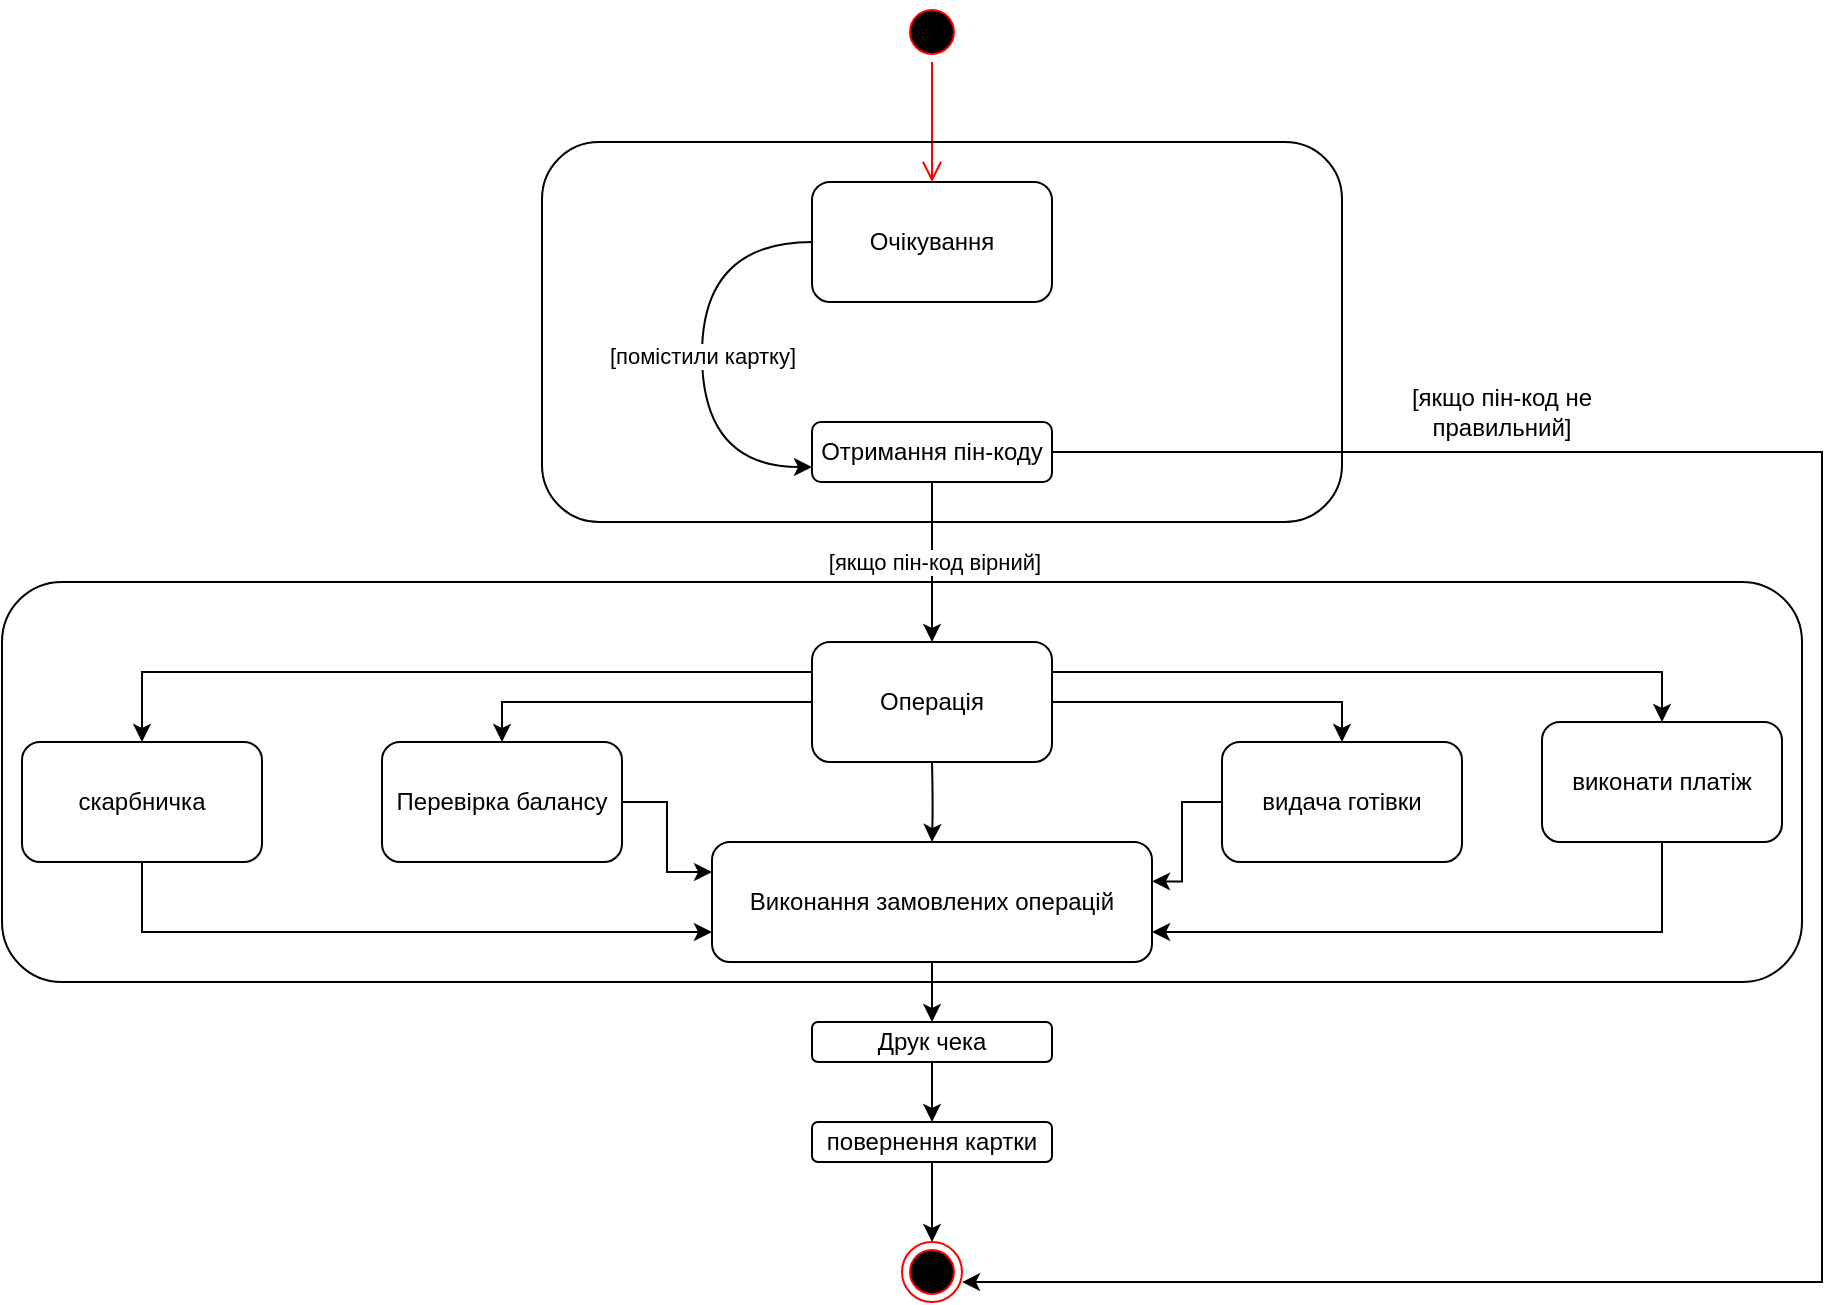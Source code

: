 <mxfile version="19.0.0" type="device"><diagram id="vlszmJYtNH9x25WpYUg0" name="Сторінка-1"><mxGraphModel dx="1422" dy="875" grid="1" gridSize="10" guides="1" tooltips="1" connect="1" arrows="1" fold="1" page="1" pageScale="1" pageWidth="1169" pageHeight="1654" math="0" shadow="0"><root><mxCell id="0"/><mxCell id="1" parent="0"/><mxCell id="hcxHGAvizo0yOsx4dmLg-1" value="" style="ellipse;html=1;shape=startState;fillColor=#000000;strokeColor=#ff0000;" parent="1" vertex="1"><mxGeometry x="500" y="80" width="30" height="30" as="geometry"/></mxCell><mxCell id="hcxHGAvizo0yOsx4dmLg-2" value="" style="edgeStyle=orthogonalEdgeStyle;html=1;verticalAlign=bottom;endArrow=open;endSize=8;strokeColor=#ff0000;rounded=0;" parent="1" source="hcxHGAvizo0yOsx4dmLg-1" edge="1"><mxGeometry relative="1" as="geometry"><mxPoint x="515" y="170" as="targetPoint"/></mxGeometry></mxCell><mxCell id="hcxHGAvizo0yOsx4dmLg-6" value="[помістили картку]" style="edgeStyle=orthogonalEdgeStyle;rounded=0;orthogonalLoop=1;jettySize=auto;html=1;entryX=0;entryY=0.75;entryDx=0;entryDy=0;exitX=0;exitY=0.5;exitDx=0;exitDy=0;curved=1;" parent="1" source="hcxHGAvizo0yOsx4dmLg-3" target="hcxHGAvizo0yOsx4dmLg-4" edge="1"><mxGeometry relative="1" as="geometry"><Array as="points"><mxPoint x="400" y="200"/><mxPoint x="400" y="313"/></Array></mxGeometry></mxCell><mxCell id="hcxHGAvizo0yOsx4dmLg-3" value="Очікування" style="rounded=1;whiteSpace=wrap;html=1;" parent="1" vertex="1"><mxGeometry x="455" y="170" width="120" height="60" as="geometry"/></mxCell><mxCell id="hcxHGAvizo0yOsx4dmLg-7" value="[якщо пін-код вірний]" style="edgeStyle=orthogonalEdgeStyle;curved=1;rounded=0;orthogonalLoop=1;jettySize=auto;html=1;" parent="1" source="hcxHGAvizo0yOsx4dmLg-4" edge="1"><mxGeometry relative="1" as="geometry"><mxPoint x="515" y="400" as="targetPoint"/></mxGeometry></mxCell><mxCell id="hcxHGAvizo0yOsx4dmLg-32" style="edgeStyle=orthogonalEdgeStyle;rounded=0;orthogonalLoop=1;jettySize=auto;html=1;entryX=1;entryY=0.667;entryDx=0;entryDy=0;entryPerimeter=0;" parent="1" source="hcxHGAvizo0yOsx4dmLg-4" target="hcxHGAvizo0yOsx4dmLg-28" edge="1"><mxGeometry relative="1" as="geometry"><Array as="points"><mxPoint x="960" y="305"/><mxPoint x="960" y="720"/></Array></mxGeometry></mxCell><mxCell id="hcxHGAvizo0yOsx4dmLg-4" value="Отримання пін-коду" style="rounded=1;whiteSpace=wrap;html=1;" parent="1" vertex="1"><mxGeometry x="455" y="290" width="120" height="30" as="geometry"/></mxCell><mxCell id="hcxHGAvizo0yOsx4dmLg-5" style="edgeStyle=orthogonalEdgeStyle;rounded=0;orthogonalLoop=1;jettySize=auto;html=1;exitX=0.5;exitY=1;exitDx=0;exitDy=0;" parent="1" source="hcxHGAvizo0yOsx4dmLg-4" target="hcxHGAvizo0yOsx4dmLg-4" edge="1"><mxGeometry relative="1" as="geometry"/></mxCell><mxCell id="hcxHGAvizo0yOsx4dmLg-23" style="edgeStyle=orthogonalEdgeStyle;curved=1;rounded=0;orthogonalLoop=1;jettySize=auto;html=1;entryX=0.5;entryY=0;entryDx=0;entryDy=0;" parent="1" target="hcxHGAvizo0yOsx4dmLg-21" edge="1"><mxGeometry relative="1" as="geometry"><mxPoint x="515" y="460" as="sourcePoint"/></mxGeometry></mxCell><mxCell id="hcxHGAvizo0yOsx4dmLg-25" style="edgeStyle=orthogonalEdgeStyle;curved=1;rounded=0;orthogonalLoop=1;jettySize=auto;html=1;entryX=0.5;entryY=0;entryDx=0;entryDy=0;" parent="1" source="hcxHGAvizo0yOsx4dmLg-21" target="hcxHGAvizo0yOsx4dmLg-24" edge="1"><mxGeometry relative="1" as="geometry"/></mxCell><mxCell id="hcxHGAvizo0yOsx4dmLg-21" value="Виконання замовлених операцій" style="rounded=1;whiteSpace=wrap;html=1;" parent="1" vertex="1"><mxGeometry x="405" y="500" width="220" height="60" as="geometry"/></mxCell><mxCell id="hcxHGAvizo0yOsx4dmLg-27" style="edgeStyle=orthogonalEdgeStyle;curved=1;rounded=0;orthogonalLoop=1;jettySize=auto;html=1;entryX=0.5;entryY=0;entryDx=0;entryDy=0;" parent="1" source="hcxHGAvizo0yOsx4dmLg-24" target="hcxHGAvizo0yOsx4dmLg-26" edge="1"><mxGeometry relative="1" as="geometry"/></mxCell><mxCell id="hcxHGAvizo0yOsx4dmLg-24" value="Друк чека" style="rounded=1;whiteSpace=wrap;html=1;" parent="1" vertex="1"><mxGeometry x="455" y="590" width="120" height="20" as="geometry"/></mxCell><mxCell id="hcxHGAvizo0yOsx4dmLg-29" style="edgeStyle=orthogonalEdgeStyle;curved=1;rounded=0;orthogonalLoop=1;jettySize=auto;html=1;entryX=0.5;entryY=0;entryDx=0;entryDy=0;" parent="1" source="hcxHGAvizo0yOsx4dmLg-26" target="hcxHGAvizo0yOsx4dmLg-28" edge="1"><mxGeometry relative="1" as="geometry"/></mxCell><mxCell id="hcxHGAvizo0yOsx4dmLg-26" value="повернення картки" style="rounded=1;whiteSpace=wrap;html=1;" parent="1" vertex="1"><mxGeometry x="455" y="640" width="120" height="20" as="geometry"/></mxCell><mxCell id="hcxHGAvizo0yOsx4dmLg-28" value="" style="ellipse;html=1;shape=endState;fillColor=#000000;strokeColor=#ff0000;" parent="1" vertex="1"><mxGeometry x="500" y="700" width="30" height="30" as="geometry"/></mxCell><mxCell id="hcxHGAvizo0yOsx4dmLg-33" value="" style="rounded=1;whiteSpace=wrap;html=1;fillColor=none;" parent="1" vertex="1"><mxGeometry x="320" y="150" width="400" height="190" as="geometry"/></mxCell><mxCell id="hcxHGAvizo0yOsx4dmLg-34" value="[якщо пін-код не правильний]" style="text;html=1;strokeColor=none;fillColor=none;align=center;verticalAlign=middle;whiteSpace=wrap;rounded=0;" parent="1" vertex="1"><mxGeometry x="750" y="270" width="100" height="30" as="geometry"/></mxCell><mxCell id="hcxHGAvizo0yOsx4dmLg-40" style="edgeStyle=orthogonalEdgeStyle;rounded=0;orthogonalLoop=1;jettySize=auto;html=1;entryX=0.5;entryY=0;entryDx=0;entryDy=0;" parent="1" source="hcxHGAvizo0yOsx4dmLg-35" target="hcxHGAvizo0yOsx4dmLg-36" edge="1"><mxGeometry relative="1" as="geometry"/></mxCell><mxCell id="hcxHGAvizo0yOsx4dmLg-41" style="edgeStyle=orthogonalEdgeStyle;rounded=0;orthogonalLoop=1;jettySize=auto;html=1;entryX=0.5;entryY=0;entryDx=0;entryDy=0;" parent="1" source="hcxHGAvizo0yOsx4dmLg-35" target="hcxHGAvizo0yOsx4dmLg-37" edge="1"><mxGeometry relative="1" as="geometry"/></mxCell><mxCell id="hcxHGAvizo0yOsx4dmLg-42" style="edgeStyle=orthogonalEdgeStyle;rounded=0;orthogonalLoop=1;jettySize=auto;html=1;exitX=0;exitY=0.25;exitDx=0;exitDy=0;entryX=0.5;entryY=0;entryDx=0;entryDy=0;" parent="1" source="hcxHGAvizo0yOsx4dmLg-35" target="hcxHGAvizo0yOsx4dmLg-39" edge="1"><mxGeometry relative="1" as="geometry"/></mxCell><mxCell id="hcxHGAvizo0yOsx4dmLg-43" style="edgeStyle=orthogonalEdgeStyle;rounded=0;orthogonalLoop=1;jettySize=auto;html=1;exitX=1;exitY=0.25;exitDx=0;exitDy=0;entryX=0.5;entryY=0;entryDx=0;entryDy=0;" parent="1" source="hcxHGAvizo0yOsx4dmLg-35" target="hcxHGAvizo0yOsx4dmLg-38" edge="1"><mxGeometry relative="1" as="geometry"/></mxCell><mxCell id="hcxHGAvizo0yOsx4dmLg-35" value="Операція" style="rounded=1;whiteSpace=wrap;html=1;fillColor=none;" parent="1" vertex="1"><mxGeometry x="455" y="400" width="120" height="60" as="geometry"/></mxCell><mxCell id="hcxHGAvizo0yOsx4dmLg-44" style="edgeStyle=orthogonalEdgeStyle;rounded=0;orthogonalLoop=1;jettySize=auto;html=1;entryX=0;entryY=0.25;entryDx=0;entryDy=0;" parent="1" source="hcxHGAvizo0yOsx4dmLg-36" target="hcxHGAvizo0yOsx4dmLg-21" edge="1"><mxGeometry relative="1" as="geometry"/></mxCell><mxCell id="hcxHGAvizo0yOsx4dmLg-36" value="Перевірка балансу" style="rounded=1;whiteSpace=wrap;html=1;fillColor=none;" parent="1" vertex="1"><mxGeometry x="240" y="450" width="120" height="60" as="geometry"/></mxCell><mxCell id="hcxHGAvizo0yOsx4dmLg-45" style="edgeStyle=orthogonalEdgeStyle;rounded=0;orthogonalLoop=1;jettySize=auto;html=1;entryX=1;entryY=0.328;entryDx=0;entryDy=0;entryPerimeter=0;" parent="1" source="hcxHGAvizo0yOsx4dmLg-37" target="hcxHGAvizo0yOsx4dmLg-21" edge="1"><mxGeometry relative="1" as="geometry"/></mxCell><mxCell id="hcxHGAvizo0yOsx4dmLg-37" value="видача готівки" style="rounded=1;whiteSpace=wrap;html=1;fillColor=none;" parent="1" vertex="1"><mxGeometry x="660" y="450" width="120" height="60" as="geometry"/></mxCell><mxCell id="ghaF5OWZAIWUfqYjerA5-2" style="edgeStyle=orthogonalEdgeStyle;rounded=0;orthogonalLoop=1;jettySize=auto;html=1;entryX=1;entryY=0.75;entryDx=0;entryDy=0;" edge="1" parent="1" source="hcxHGAvizo0yOsx4dmLg-38" target="hcxHGAvizo0yOsx4dmLg-21"><mxGeometry relative="1" as="geometry"><Array as="points"><mxPoint x="880" y="545"/></Array></mxGeometry></mxCell><mxCell id="hcxHGAvizo0yOsx4dmLg-38" value="виконати платіж" style="rounded=1;whiteSpace=wrap;html=1;fillColor=none;" parent="1" vertex="1"><mxGeometry x="820" y="440" width="120" height="60" as="geometry"/></mxCell><mxCell id="ghaF5OWZAIWUfqYjerA5-1" style="edgeStyle=orthogonalEdgeStyle;rounded=0;orthogonalLoop=1;jettySize=auto;html=1;entryX=0;entryY=0.75;entryDx=0;entryDy=0;" edge="1" parent="1" source="hcxHGAvizo0yOsx4dmLg-39" target="hcxHGAvizo0yOsx4dmLg-21"><mxGeometry relative="1" as="geometry"><Array as="points"><mxPoint x="120" y="545"/></Array></mxGeometry></mxCell><mxCell id="hcxHGAvizo0yOsx4dmLg-39" value="скарбничка" style="rounded=1;whiteSpace=wrap;html=1;fillColor=none;" parent="1" vertex="1"><mxGeometry x="60" y="450" width="120" height="60" as="geometry"/></mxCell><mxCell id="hcxHGAvizo0yOsx4dmLg-47" value="" style="rounded=1;whiteSpace=wrap;html=1;fillColor=none;" parent="1" vertex="1"><mxGeometry x="50" y="370" width="900" height="200" as="geometry"/></mxCell></root></mxGraphModel></diagram></mxfile>